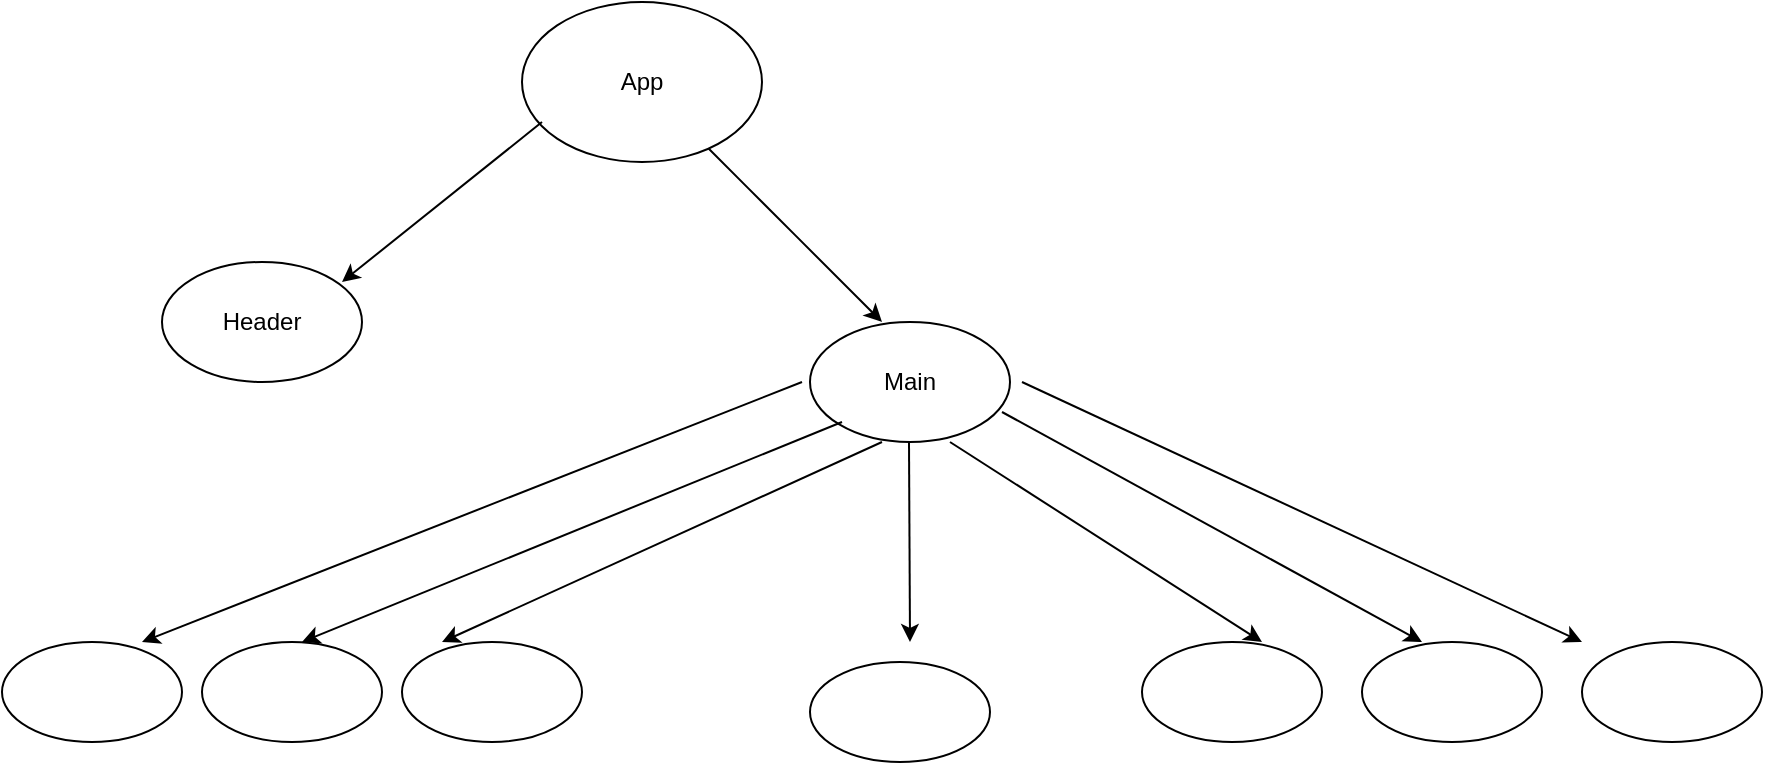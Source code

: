 <mxfile version="13.1.14" type="github"><diagram id="C5RBs43oDa-KdzZeNtuy" name="Page-1"><mxGraphModel dx="898" dy="478" grid="1" gridSize="10" guides="1" tooltips="1" connect="1" arrows="1" fold="1" page="1" pageScale="1" pageWidth="827" pageHeight="1169" math="0" shadow="0"><root><mxCell id="WIyWlLk6GJQsqaUBKTNV-0"/><mxCell id="WIyWlLk6GJQsqaUBKTNV-1" parent="WIyWlLk6GJQsqaUBKTNV-0"/><mxCell id="FVMJJ_sbRg0qMa15_sRX-0" value="" style="ellipse;whiteSpace=wrap;html=1;" vertex="1" parent="WIyWlLk6GJQsqaUBKTNV-1"><mxGeometry x="270" y="320" width="120" height="80" as="geometry"/></mxCell><mxCell id="FVMJJ_sbRg0qMa15_sRX-1" value="" style="endArrow=classic;html=1;" edge="1" parent="WIyWlLk6GJQsqaUBKTNV-1"><mxGeometry width="50" height="50" relative="1" as="geometry"><mxPoint x="280" y="380" as="sourcePoint"/><mxPoint x="180" y="460" as="targetPoint"/></mxGeometry></mxCell><mxCell id="FVMJJ_sbRg0qMa15_sRX-2" value="" style="endArrow=classic;html=1;" edge="1" parent="WIyWlLk6GJQsqaUBKTNV-1" source="FVMJJ_sbRg0qMa15_sRX-0"><mxGeometry width="50" height="50" relative="1" as="geometry"><mxPoint x="460" y="380" as="sourcePoint"/><mxPoint x="450" y="480" as="targetPoint"/><Array as="points"><mxPoint x="390" y="420"/><mxPoint x="400" y="430"/></Array></mxGeometry></mxCell><mxCell id="FVMJJ_sbRg0qMa15_sRX-3" value="" style="ellipse;whiteSpace=wrap;html=1;" vertex="1" parent="WIyWlLk6GJQsqaUBKTNV-1"><mxGeometry x="90" y="450" width="100" height="60" as="geometry"/></mxCell><mxCell id="FVMJJ_sbRg0qMa15_sRX-4" value="" style="ellipse;whiteSpace=wrap;html=1;" vertex="1" parent="WIyWlLk6GJQsqaUBKTNV-1"><mxGeometry x="414" y="480" width="100" height="60" as="geometry"/></mxCell><mxCell id="FVMJJ_sbRg0qMa15_sRX-6" value="" style="endArrow=classic;html=1;" edge="1" parent="WIyWlLk6GJQsqaUBKTNV-1"><mxGeometry width="50" height="50" relative="1" as="geometry"><mxPoint x="484.002" y="540.002" as="sourcePoint"/><mxPoint x="640" y="640" as="targetPoint"/><Array as="points"/></mxGeometry></mxCell><mxCell id="FVMJJ_sbRg0qMa15_sRX-7" value="App" style="text;html=1;strokeColor=none;fillColor=none;align=center;verticalAlign=middle;whiteSpace=wrap;rounded=0;" vertex="1" parent="WIyWlLk6GJQsqaUBKTNV-1"><mxGeometry x="310" y="350" width="40" height="20" as="geometry"/></mxCell><mxCell id="FVMJJ_sbRg0qMa15_sRX-8" value="Main" style="text;html=1;strokeColor=none;fillColor=none;align=center;verticalAlign=middle;whiteSpace=wrap;rounded=0;" vertex="1" parent="WIyWlLk6GJQsqaUBKTNV-1"><mxGeometry x="444" y="500" width="40" height="20" as="geometry"/></mxCell><mxCell id="FVMJJ_sbRg0qMa15_sRX-9" value="Header" style="text;html=1;strokeColor=none;fillColor=none;align=center;verticalAlign=middle;whiteSpace=wrap;rounded=0;" vertex="1" parent="WIyWlLk6GJQsqaUBKTNV-1"><mxGeometry x="120" y="470" width="40" height="20" as="geometry"/></mxCell><mxCell id="FVMJJ_sbRg0qMa15_sRX-10" value="" style="endArrow=classic;html=1;" edge="1" parent="WIyWlLk6GJQsqaUBKTNV-1"><mxGeometry width="50" height="50" relative="1" as="geometry"><mxPoint x="410" y="510" as="sourcePoint"/><mxPoint x="80" y="640" as="targetPoint"/><Array as="points"/></mxGeometry></mxCell><mxCell id="FVMJJ_sbRg0qMa15_sRX-11" value="" style="endArrow=classic;html=1;" edge="1" parent="WIyWlLk6GJQsqaUBKTNV-1"><mxGeometry width="50" height="50" relative="1" as="geometry"><mxPoint x="430" y="530" as="sourcePoint"/><mxPoint x="160" y="640" as="targetPoint"/><Array as="points"/></mxGeometry></mxCell><mxCell id="FVMJJ_sbRg0qMa15_sRX-12" value="" style="endArrow=classic;html=1;" edge="1" parent="WIyWlLk6GJQsqaUBKTNV-1"><mxGeometry width="50" height="50" relative="1" as="geometry"><mxPoint x="450" y="540" as="sourcePoint"/><mxPoint x="230" y="640" as="targetPoint"/><Array as="points"/></mxGeometry></mxCell><mxCell id="FVMJJ_sbRg0qMa15_sRX-13" value="" style="endArrow=classic;html=1;" edge="1" parent="WIyWlLk6GJQsqaUBKTNV-1"><mxGeometry width="50" height="50" relative="1" as="geometry"><mxPoint x="463.5" y="540" as="sourcePoint"/><mxPoint x="464" y="640" as="targetPoint"/><Array as="points"/></mxGeometry></mxCell><mxCell id="FVMJJ_sbRg0qMa15_sRX-17" value="" style="endArrow=classic;html=1;exitX=0.96;exitY=0.75;exitDx=0;exitDy=0;exitPerimeter=0;" edge="1" parent="WIyWlLk6GJQsqaUBKTNV-1" source="FVMJJ_sbRg0qMa15_sRX-4"><mxGeometry width="50" height="50" relative="1" as="geometry"><mxPoint x="820" y="600" as="sourcePoint"/><mxPoint x="720" y="640" as="targetPoint"/><Array as="points"/></mxGeometry></mxCell><mxCell id="FVMJJ_sbRg0qMa15_sRX-18" value="" style="endArrow=classic;html=1;" edge="1" parent="WIyWlLk6GJQsqaUBKTNV-1"><mxGeometry width="50" height="50" relative="1" as="geometry"><mxPoint x="520" y="510" as="sourcePoint"/><mxPoint x="800" y="640" as="targetPoint"/><Array as="points"/></mxGeometry></mxCell><mxCell id="FVMJJ_sbRg0qMa15_sRX-21" value="" style="ellipse;whiteSpace=wrap;html=1;" vertex="1" parent="WIyWlLk6GJQsqaUBKTNV-1"><mxGeometry x="10" y="640" width="90" height="50" as="geometry"/></mxCell><mxCell id="FVMJJ_sbRg0qMa15_sRX-22" value="" style="ellipse;whiteSpace=wrap;html=1;" vertex="1" parent="WIyWlLk6GJQsqaUBKTNV-1"><mxGeometry x="110" y="640" width="90" height="50" as="geometry"/></mxCell><mxCell id="FVMJJ_sbRg0qMa15_sRX-23" value="" style="ellipse;whiteSpace=wrap;html=1;" vertex="1" parent="WIyWlLk6GJQsqaUBKTNV-1"><mxGeometry x="210" y="640" width="90" height="50" as="geometry"/></mxCell><mxCell id="FVMJJ_sbRg0qMa15_sRX-24" value="" style="ellipse;whiteSpace=wrap;html=1;" vertex="1" parent="WIyWlLk6GJQsqaUBKTNV-1"><mxGeometry x="414" y="650" width="90" height="50" as="geometry"/></mxCell><mxCell id="FVMJJ_sbRg0qMa15_sRX-25" value="" style="ellipse;whiteSpace=wrap;html=1;" vertex="1" parent="WIyWlLk6GJQsqaUBKTNV-1"><mxGeometry x="580" y="640" width="90" height="50" as="geometry"/></mxCell><mxCell id="FVMJJ_sbRg0qMa15_sRX-26" value="" style="ellipse;whiteSpace=wrap;html=1;" vertex="1" parent="WIyWlLk6GJQsqaUBKTNV-1"><mxGeometry x="690" y="640" width="90" height="50" as="geometry"/></mxCell><mxCell id="FVMJJ_sbRg0qMa15_sRX-27" value="" style="ellipse;whiteSpace=wrap;html=1;" vertex="1" parent="WIyWlLk6GJQsqaUBKTNV-1"><mxGeometry x="800" y="640" width="90" height="50" as="geometry"/></mxCell></root></mxGraphModel></diagram></mxfile>